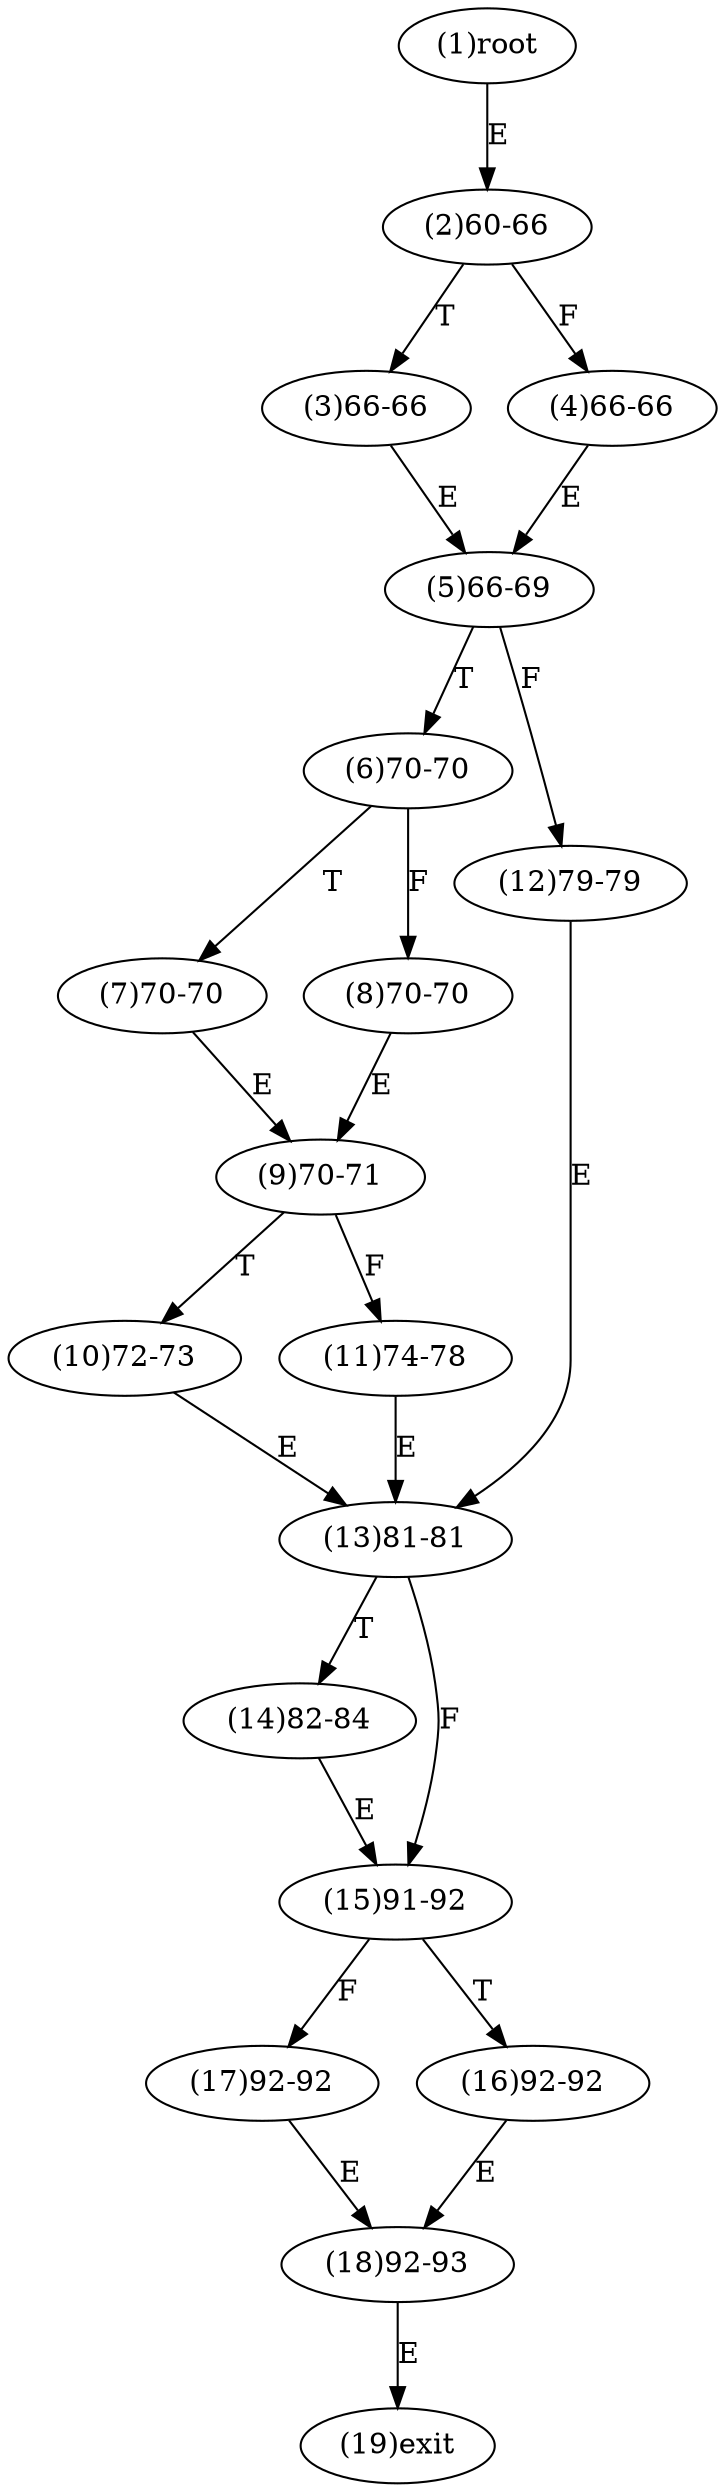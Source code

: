 digraph "" { 
1[ label="(1)root"];
2[ label="(2)60-66"];
3[ label="(3)66-66"];
4[ label="(4)66-66"];
5[ label="(5)66-69"];
6[ label="(6)70-70"];
7[ label="(7)70-70"];
8[ label="(8)70-70"];
9[ label="(9)70-71"];
10[ label="(10)72-73"];
11[ label="(11)74-78"];
12[ label="(12)79-79"];
13[ label="(13)81-81"];
14[ label="(14)82-84"];
15[ label="(15)91-92"];
17[ label="(17)92-92"];
16[ label="(16)92-92"];
19[ label="(19)exit"];
18[ label="(18)92-93"];
1->2[ label="E"];
2->4[ label="F"];
2->3[ label="T"];
3->5[ label="E"];
4->5[ label="E"];
5->12[ label="F"];
5->6[ label="T"];
6->8[ label="F"];
6->7[ label="T"];
7->9[ label="E"];
8->9[ label="E"];
9->11[ label="F"];
9->10[ label="T"];
10->13[ label="E"];
11->13[ label="E"];
12->13[ label="E"];
13->15[ label="F"];
13->14[ label="T"];
14->15[ label="E"];
15->17[ label="F"];
15->16[ label="T"];
16->18[ label="E"];
17->18[ label="E"];
18->19[ label="E"];
}